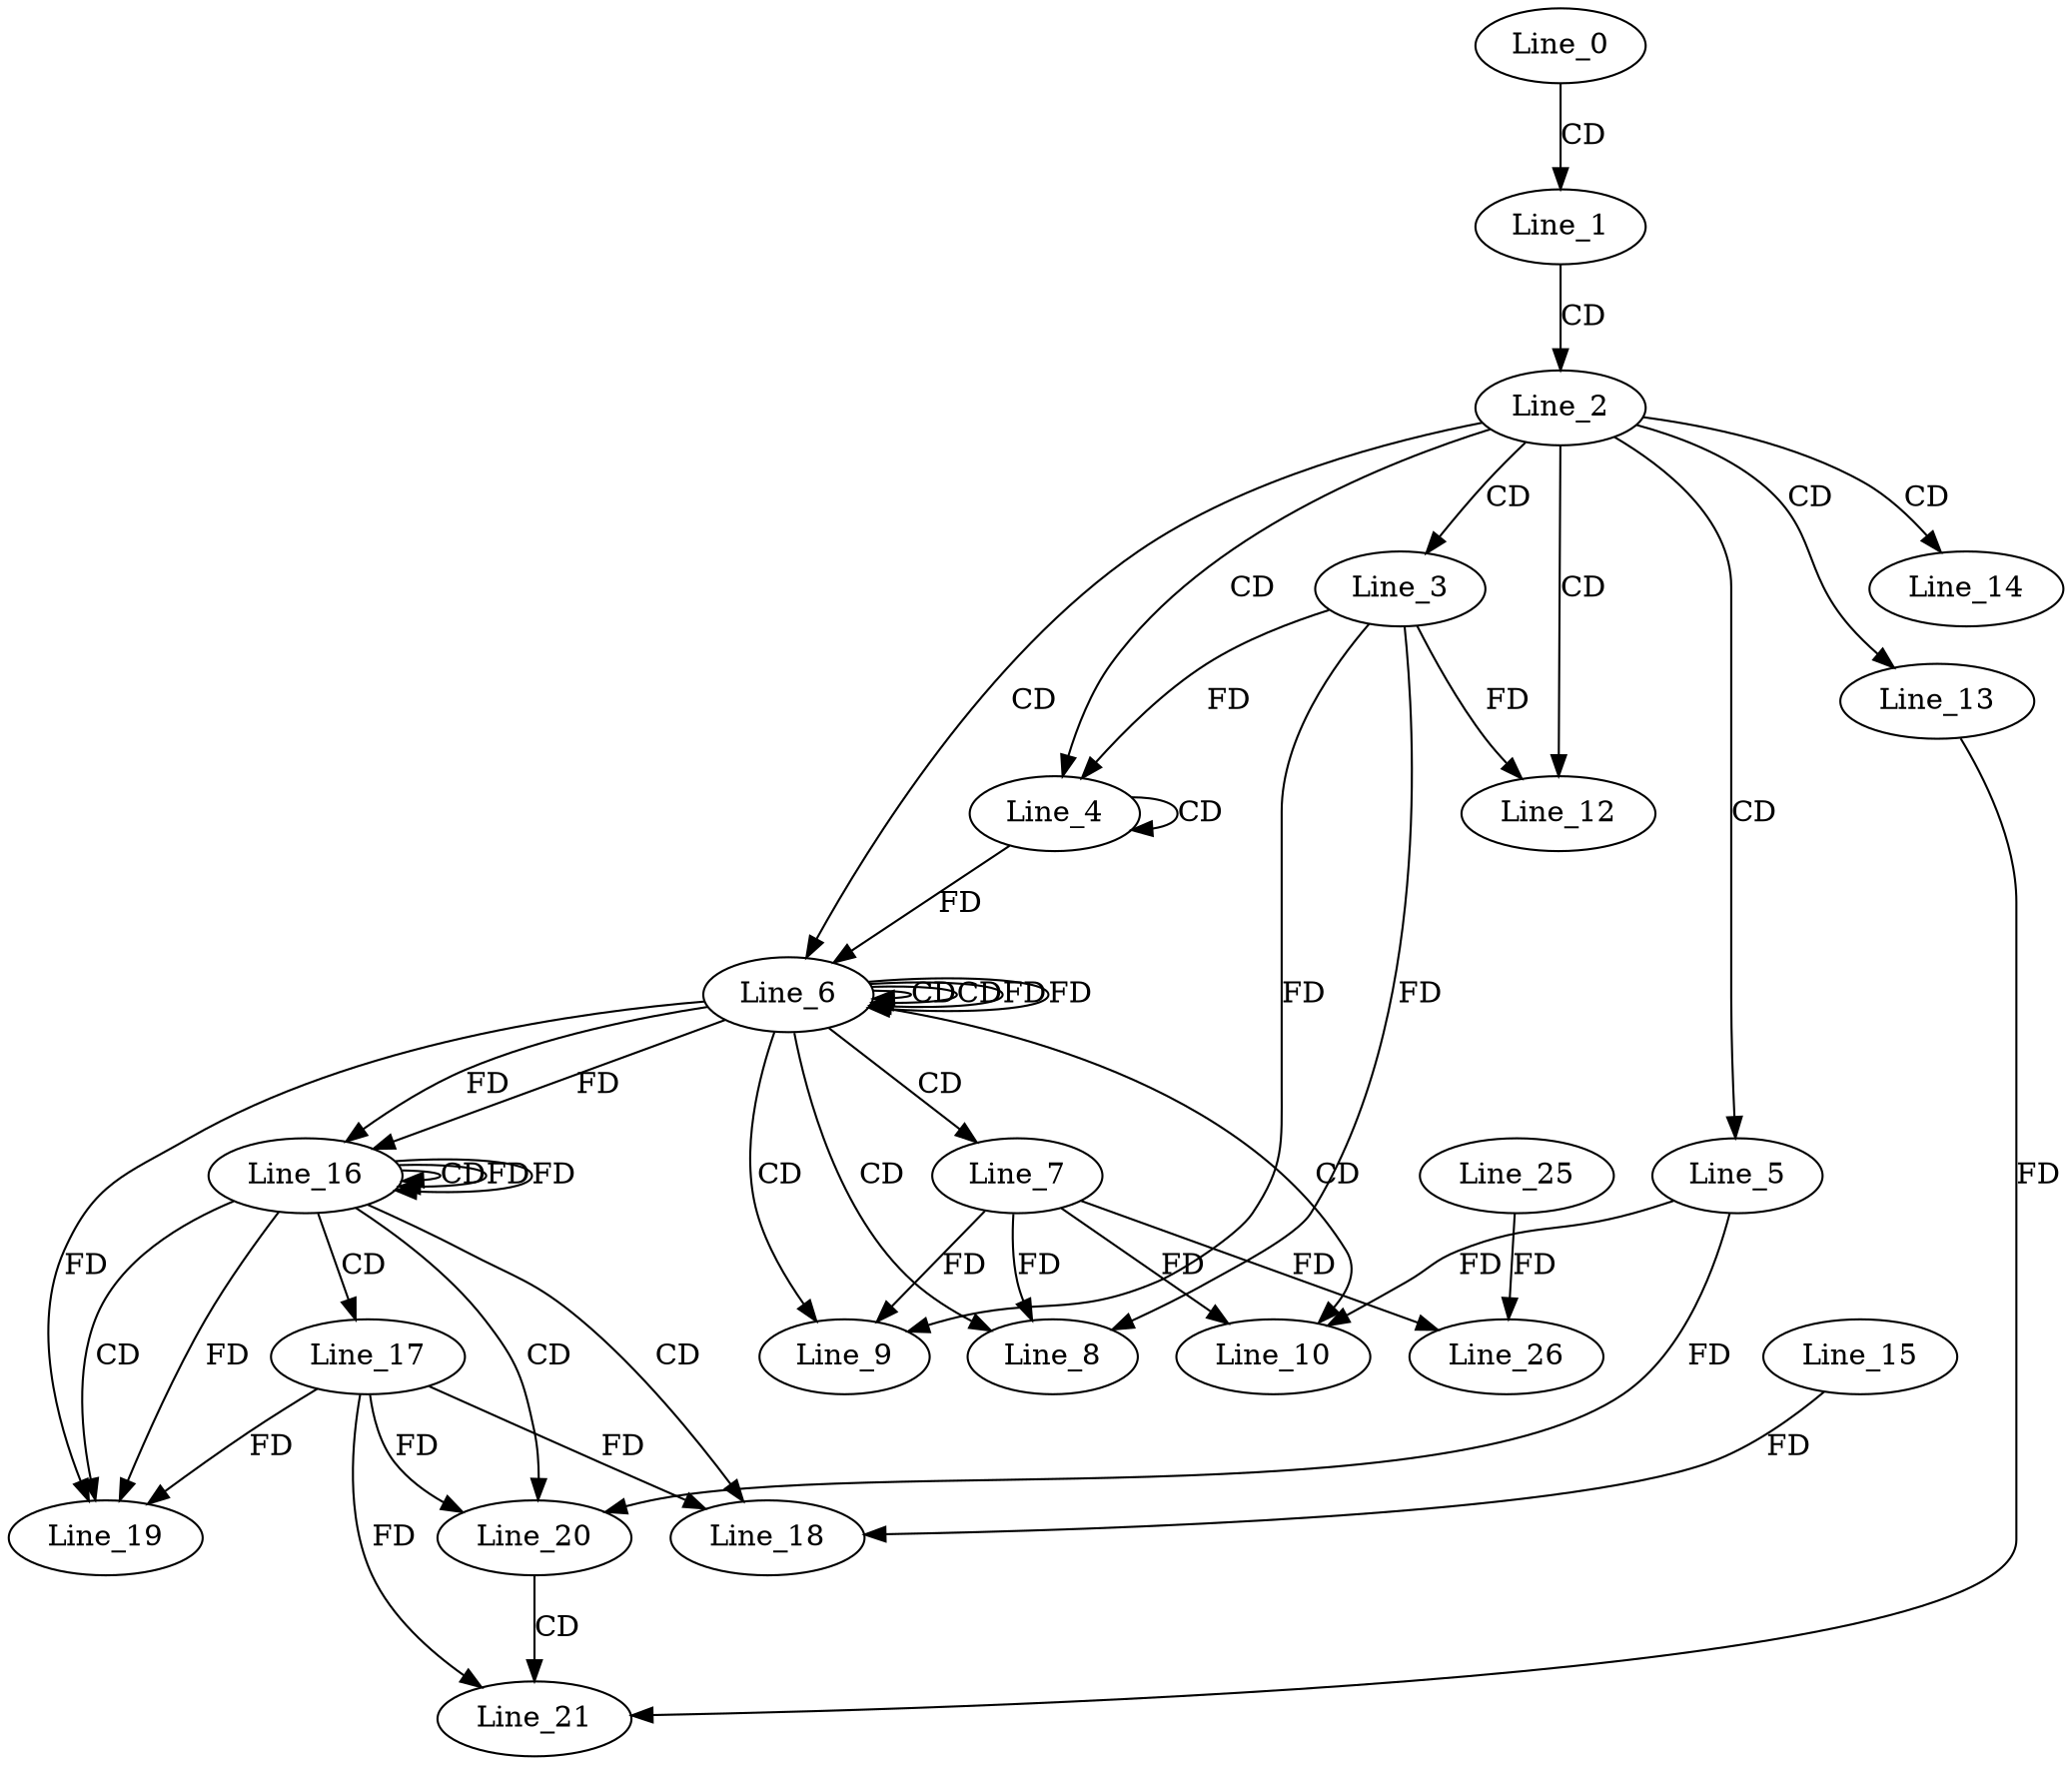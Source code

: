 digraph G {
  Line_0;
  Line_1;
  Line_2;
  Line_3;
  Line_4;
  Line_4;
  Line_5;
  Line_6;
  Line_6;
  Line_6;
  Line_7;
  Line_8;
  Line_8;
  Line_9;
  Line_9;
  Line_10;
  Line_12;
  Line_13;
  Line_14;
  Line_16;
  Line_16;
  Line_16;
  Line_17;
  Line_18;
  Line_15;
  Line_19;
  Line_19;
  Line_20;
  Line_20;
  Line_21;
  Line_26;
  Line_25;
  Line_26;
  Line_0 -> Line_1 [ label="CD" ];
  Line_1 -> Line_2 [ label="CD" ];
  Line_2 -> Line_3 [ label="CD" ];
  Line_2 -> Line_4 [ label="CD" ];
  Line_4 -> Line_4 [ label="CD" ];
  Line_3 -> Line_4 [ label="FD" ];
  Line_2 -> Line_5 [ label="CD" ];
  Line_2 -> Line_6 [ label="CD" ];
  Line_6 -> Line_6 [ label="CD" ];
  Line_4 -> Line_6 [ label="FD" ];
  Line_6 -> Line_6 [ label="CD" ];
  Line_6 -> Line_6 [ label="FD" ];
  Line_6 -> Line_7 [ label="CD" ];
  Line_6 -> Line_8 [ label="CD" ];
  Line_7 -> Line_8 [ label="FD" ];
  Line_3 -> Line_8 [ label="FD" ];
  Line_6 -> Line_9 [ label="CD" ];
  Line_7 -> Line_9 [ label="FD" ];
  Line_3 -> Line_9 [ label="FD" ];
  Line_6 -> Line_10 [ label="CD" ];
  Line_5 -> Line_10 [ label="FD" ];
  Line_7 -> Line_10 [ label="FD" ];
  Line_2 -> Line_12 [ label="CD" ];
  Line_3 -> Line_12 [ label="FD" ];
  Line_2 -> Line_13 [ label="CD" ];
  Line_2 -> Line_14 [ label="CD" ];
  Line_6 -> Line_16 [ label="FD" ];
  Line_16 -> Line_16 [ label="CD" ];
  Line_16 -> Line_16 [ label="FD" ];
  Line_6 -> Line_16 [ label="FD" ];
  Line_16 -> Line_17 [ label="CD" ];
  Line_16 -> Line_18 [ label="CD" ];
  Line_17 -> Line_18 [ label="FD" ];
  Line_15 -> Line_18 [ label="FD" ];
  Line_16 -> Line_19 [ label="CD" ];
  Line_17 -> Line_19 [ label="FD" ];
  Line_16 -> Line_19 [ label="FD" ];
  Line_6 -> Line_19 [ label="FD" ];
  Line_16 -> Line_20 [ label="CD" ];
  Line_5 -> Line_20 [ label="FD" ];
  Line_17 -> Line_20 [ label="FD" ];
  Line_20 -> Line_21 [ label="CD" ];
  Line_13 -> Line_21 [ label="FD" ];
  Line_17 -> Line_21 [ label="FD" ];
  Line_7 -> Line_26 [ label="FD" ];
  Line_25 -> Line_26 [ label="FD" ];
  Line_6 -> Line_6 [ label="FD" ];
  Line_16 -> Line_16 [ label="FD" ];
}
